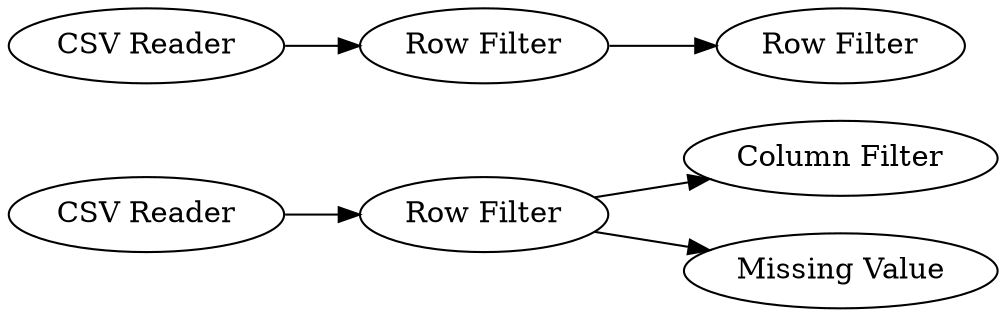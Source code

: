 digraph {
	1 [label="CSV Reader"]
	2 [label="CSV Reader"]
	3 [label="Row Filter"]
	4 [label="Column Filter"]
	6 [label="Missing Value"]
	7 [label="Row Filter"]
	8 [label="Row Filter"]
	1 -> 3
	2 -> 7
	3 -> 4
	3 -> 6
	7 -> 8
	rankdir=LR
}
